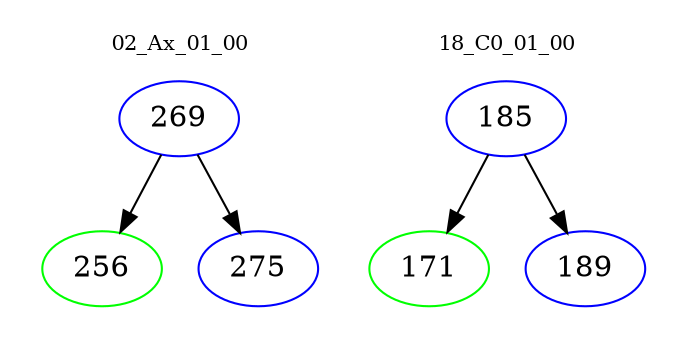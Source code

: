 digraph{
subgraph cluster_0 {
color = white
label = "02_Ax_01_00";
fontsize=10;
T0_269 [label="269", color="blue"]
T0_269 -> T0_256 [color="black"]
T0_256 [label="256", color="green"]
T0_269 -> T0_275 [color="black"]
T0_275 [label="275", color="blue"]
}
subgraph cluster_1 {
color = white
label = "18_C0_01_00";
fontsize=10;
T1_185 [label="185", color="blue"]
T1_185 -> T1_171 [color="black"]
T1_171 [label="171", color="green"]
T1_185 -> T1_189 [color="black"]
T1_189 [label="189", color="blue"]
}
}
